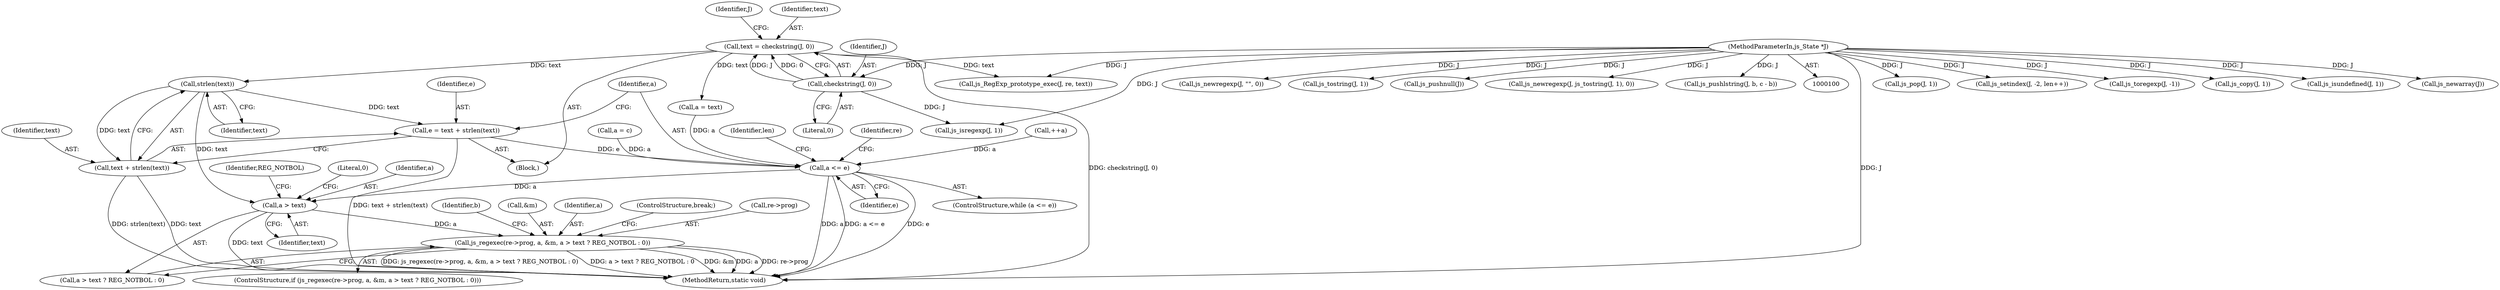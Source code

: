digraph "1_mujs_00d4606c3baf813b7b1c176823b2729bf51002a2_1@API" {
"1000175" [label="(Call,strlen(text))"];
"1000111" [label="(Call,text = checkstring(J, 0))"];
"1000113" [label="(Call,checkstring(J, 0))"];
"1000101" [label="(MethodParameterIn,js_State *J)"];
"1000171" [label="(Call,e = text + strlen(text))"];
"1000178" [label="(Call,a <= e)"];
"1000191" [label="(Call,a > text)"];
"1000183" [label="(Call,js_regexec(re->prog, a, &m, a > text ? REG_NOTBOL : 0))"];
"1000173" [label="(Call,text + strlen(text))"];
"1000183" [label="(Call,js_regexec(re->prog, a, &m, a > text ? REG_NOTBOL : 0))"];
"1000173" [label="(Call,text + strlen(text))"];
"1000179" [label="(Identifier,a)"];
"1000243" [label="(Call,js_pop(J, 1))"];
"1000168" [label="(Call,a = text)"];
"1000117" [label="(Call,js_isregexp(J, 1))"];
"1000221" [label="(Call,js_setindex(J, -2, len++))"];
"1000141" [label="(Call,js_toregexp(J, -1))"];
"1000111" [label="(Call,text = checkstring(J, 0))"];
"1000102" [label="(Block,)"];
"1000118" [label="(Identifier,J)"];
"1000172" [label="(Identifier,e)"];
"1000175" [label="(Call,strlen(text))"];
"1000120" [label="(Call,js_copy(J, 1))"];
"1000191" [label="(Call,a > text)"];
"1000153" [label="(Call,js_RegExp_prototype_exec(J, re, text))"];
"1000198" [label="(Identifier,b)"];
"1000101" [label="(MethodParameterIn,js_State *J)"];
"1000194" [label="(Identifier,REG_NOTBOL)"];
"1000174" [label="(Identifier,text)"];
"1000171" [label="(Call,e = text + strlen(text))"];
"1000115" [label="(Literal,0)"];
"1000125" [label="(Call,js_isundefined(J, 1))"];
"1000163" [label="(Call,js_newarray(J))"];
"1000190" [label="(Call,a > text ? REG_NOTBOL : 0)"];
"1000195" [label="(Literal,0)"];
"1000176" [label="(Identifier,text)"];
"1000188" [label="(Call,&m)"];
"1000128" [label="(Call,js_newregexp(J, \"\", 0))"];
"1000187" [label="(Identifier,a)"];
"1000135" [label="(Call,js_tostring(J, 1))"];
"1000240" [label="(Identifier,len)"];
"1000114" [label="(Identifier,J)"];
"1000196" [label="(ControlStructure,break;)"];
"1000185" [label="(Identifier,re)"];
"1000113" [label="(Call,checkstring(J, 0))"];
"1000177" [label="(ControlStructure,while (a <= e))"];
"1000192" [label="(Identifier,a)"];
"1000246" [label="(Call,js_pushnull(J))"];
"1000133" [label="(Call,js_newregexp(J, js_tostring(J, 1), 0))"];
"1000180" [label="(Identifier,e)"];
"1000215" [label="(Call,js_pushlstring(J, b, c - b))"];
"1000112" [label="(Identifier,text)"];
"1000248" [label="(MethodReturn,static void)"];
"1000178" [label="(Call,a <= e)"];
"1000236" [label="(Call,++a)"];
"1000193" [label="(Identifier,text)"];
"1000182" [label="(ControlStructure,if (js_regexec(re->prog, a, &m, a > text ? REG_NOTBOL : 0)))"];
"1000227" [label="(Call,a = c)"];
"1000184" [label="(Call,re->prog)"];
"1000175" -> "1000173"  [label="AST: "];
"1000175" -> "1000176"  [label="CFG: "];
"1000176" -> "1000175"  [label="AST: "];
"1000173" -> "1000175"  [label="CFG: "];
"1000175" -> "1000171"  [label="DDG: text"];
"1000175" -> "1000173"  [label="DDG: text"];
"1000111" -> "1000175"  [label="DDG: text"];
"1000175" -> "1000191"  [label="DDG: text"];
"1000111" -> "1000102"  [label="AST: "];
"1000111" -> "1000113"  [label="CFG: "];
"1000112" -> "1000111"  [label="AST: "];
"1000113" -> "1000111"  [label="AST: "];
"1000118" -> "1000111"  [label="CFG: "];
"1000111" -> "1000248"  [label="DDG: checkstring(J, 0)"];
"1000113" -> "1000111"  [label="DDG: J"];
"1000113" -> "1000111"  [label="DDG: 0"];
"1000111" -> "1000153"  [label="DDG: text"];
"1000111" -> "1000168"  [label="DDG: text"];
"1000113" -> "1000115"  [label="CFG: "];
"1000114" -> "1000113"  [label="AST: "];
"1000115" -> "1000113"  [label="AST: "];
"1000101" -> "1000113"  [label="DDG: J"];
"1000113" -> "1000117"  [label="DDG: J"];
"1000101" -> "1000100"  [label="AST: "];
"1000101" -> "1000248"  [label="DDG: J"];
"1000101" -> "1000117"  [label="DDG: J"];
"1000101" -> "1000120"  [label="DDG: J"];
"1000101" -> "1000125"  [label="DDG: J"];
"1000101" -> "1000128"  [label="DDG: J"];
"1000101" -> "1000133"  [label="DDG: J"];
"1000101" -> "1000135"  [label="DDG: J"];
"1000101" -> "1000141"  [label="DDG: J"];
"1000101" -> "1000153"  [label="DDG: J"];
"1000101" -> "1000163"  [label="DDG: J"];
"1000101" -> "1000215"  [label="DDG: J"];
"1000101" -> "1000221"  [label="DDG: J"];
"1000101" -> "1000243"  [label="DDG: J"];
"1000101" -> "1000246"  [label="DDG: J"];
"1000171" -> "1000102"  [label="AST: "];
"1000171" -> "1000173"  [label="CFG: "];
"1000172" -> "1000171"  [label="AST: "];
"1000173" -> "1000171"  [label="AST: "];
"1000179" -> "1000171"  [label="CFG: "];
"1000171" -> "1000248"  [label="DDG: text + strlen(text)"];
"1000171" -> "1000178"  [label="DDG: e"];
"1000178" -> "1000177"  [label="AST: "];
"1000178" -> "1000180"  [label="CFG: "];
"1000179" -> "1000178"  [label="AST: "];
"1000180" -> "1000178"  [label="AST: "];
"1000185" -> "1000178"  [label="CFG: "];
"1000240" -> "1000178"  [label="CFG: "];
"1000178" -> "1000248"  [label="DDG: a"];
"1000178" -> "1000248"  [label="DDG: a <= e"];
"1000178" -> "1000248"  [label="DDG: e"];
"1000236" -> "1000178"  [label="DDG: a"];
"1000168" -> "1000178"  [label="DDG: a"];
"1000227" -> "1000178"  [label="DDG: a"];
"1000178" -> "1000191"  [label="DDG: a"];
"1000191" -> "1000190"  [label="AST: "];
"1000191" -> "1000193"  [label="CFG: "];
"1000192" -> "1000191"  [label="AST: "];
"1000193" -> "1000191"  [label="AST: "];
"1000194" -> "1000191"  [label="CFG: "];
"1000195" -> "1000191"  [label="CFG: "];
"1000191" -> "1000248"  [label="DDG: text"];
"1000191" -> "1000183"  [label="DDG: a"];
"1000183" -> "1000182"  [label="AST: "];
"1000183" -> "1000190"  [label="CFG: "];
"1000184" -> "1000183"  [label="AST: "];
"1000187" -> "1000183"  [label="AST: "];
"1000188" -> "1000183"  [label="AST: "];
"1000190" -> "1000183"  [label="AST: "];
"1000196" -> "1000183"  [label="CFG: "];
"1000198" -> "1000183"  [label="CFG: "];
"1000183" -> "1000248"  [label="DDG: a > text ? REG_NOTBOL : 0"];
"1000183" -> "1000248"  [label="DDG: &m"];
"1000183" -> "1000248"  [label="DDG: a"];
"1000183" -> "1000248"  [label="DDG: re->prog"];
"1000183" -> "1000248"  [label="DDG: js_regexec(re->prog, a, &m, a > text ? REG_NOTBOL : 0)"];
"1000174" -> "1000173"  [label="AST: "];
"1000173" -> "1000248"  [label="DDG: text"];
"1000173" -> "1000248"  [label="DDG: strlen(text)"];
}
